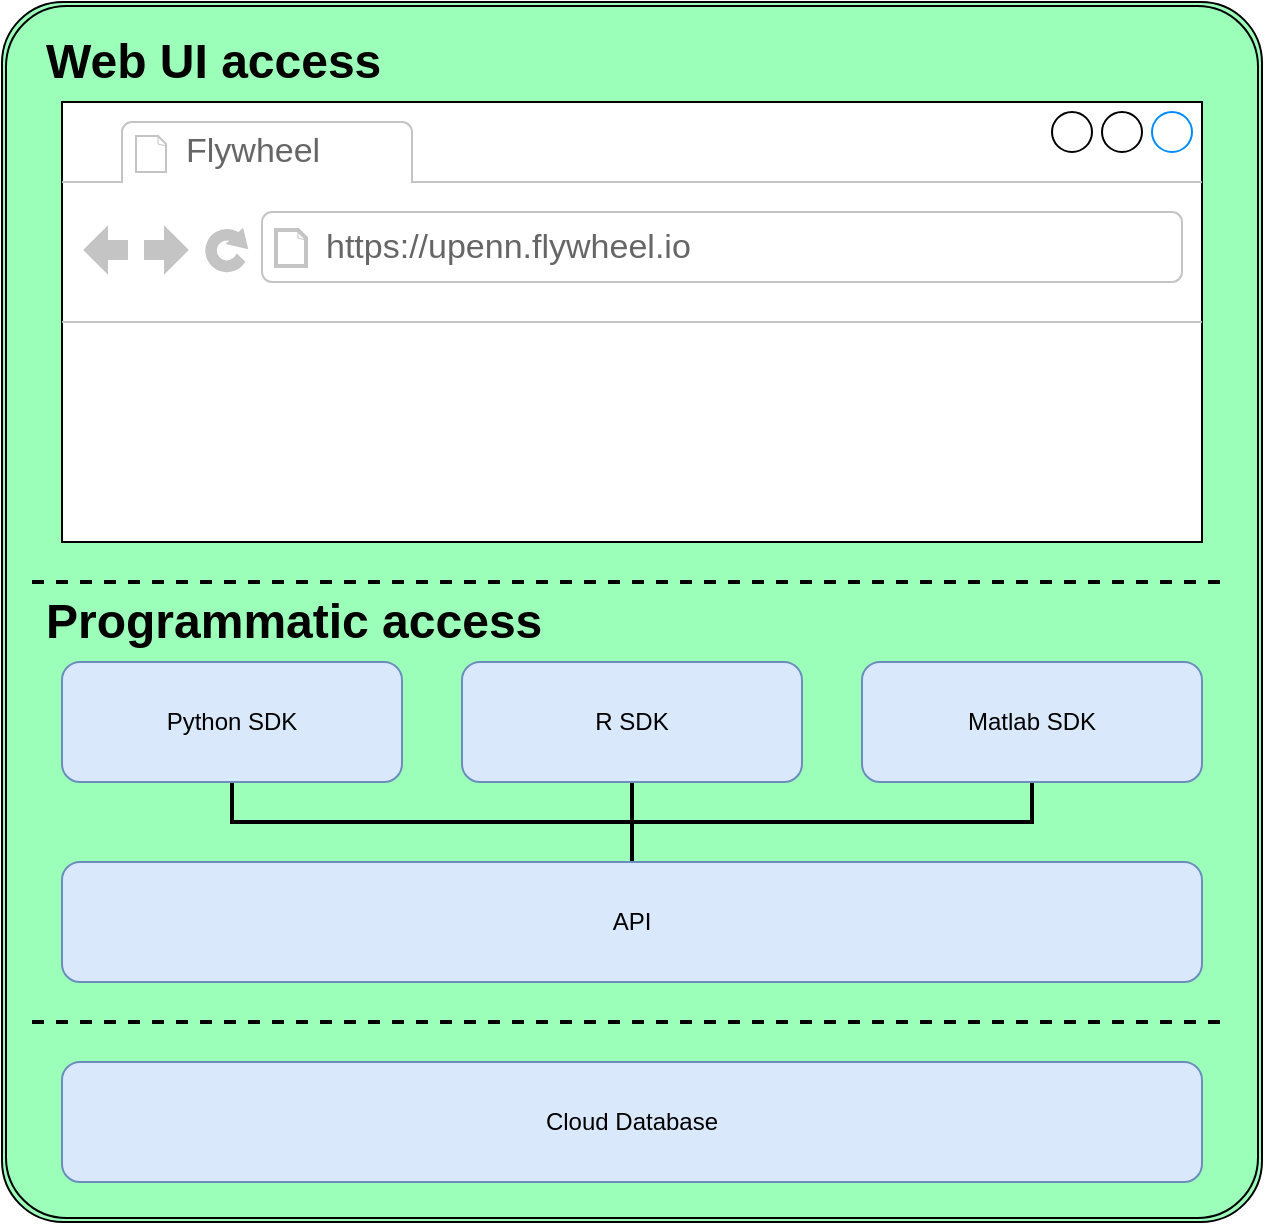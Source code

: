 <mxfile version="13.3.5" type="device"><diagram id="prtHgNgQTEPvFCAcTncT" name="Page-1"><mxGraphModel dx="1351" dy="2140" grid="1" gridSize="10" guides="1" tooltips="1" connect="1" arrows="1" fold="1" page="1" pageScale="1" pageWidth="827" pageHeight="1169" math="0" shadow="0"><root><mxCell id="0"/><mxCell id="1" parent="0"/><mxCell id="GZBjv5A8F2b8gG93jNdU-30" value="" style="shape=ext;double=1;rounded=1;whiteSpace=wrap;html=1;strokeColor=#000000;fillColor=#9CFFB9;arcSize=5;" vertex="1" parent="1"><mxGeometry x="40" y="-160" width="630" height="610" as="geometry"/></mxCell><mxCell id="GZBjv5A8F2b8gG93jNdU-14" style="edgeStyle=orthogonalEdgeStyle;rounded=0;orthogonalLoop=1;jettySize=auto;html=1;exitX=0.5;exitY=0;exitDx=0;exitDy=0;entryX=0.5;entryY=1;entryDx=0;entryDy=0;endArrow=none;endFill=0;strokeWidth=2;" edge="1" parent="1" source="GZBjv5A8F2b8gG93jNdU-1" target="GZBjv5A8F2b8gG93jNdU-3"><mxGeometry relative="1" as="geometry"><Array as="points"><mxPoint x="355" y="250"/><mxPoint x="155" y="250"/></Array></mxGeometry></mxCell><mxCell id="GZBjv5A8F2b8gG93jNdU-15" style="edgeStyle=orthogonalEdgeStyle;rounded=0;orthogonalLoop=1;jettySize=auto;html=1;entryX=0.5;entryY=1;entryDx=0;entryDy=0;endArrow=none;endFill=0;strokeWidth=2;" edge="1" parent="1" source="GZBjv5A8F2b8gG93jNdU-1" target="GZBjv5A8F2b8gG93jNdU-9"><mxGeometry relative="1" as="geometry"><Array as="points"><mxPoint x="355" y="250"/><mxPoint x="555" y="250"/></Array></mxGeometry></mxCell><mxCell id="GZBjv5A8F2b8gG93jNdU-16" style="edgeStyle=orthogonalEdgeStyle;rounded=0;orthogonalLoop=1;jettySize=auto;html=1;endArrow=none;endFill=0;strokeWidth=2;entryX=0.5;entryY=1;entryDx=0;entryDy=0;" edge="1" parent="1" source="GZBjv5A8F2b8gG93jNdU-1" target="GZBjv5A8F2b8gG93jNdU-8"><mxGeometry relative="1" as="geometry"><mxPoint x="355" y="260" as="targetPoint"/></mxGeometry></mxCell><mxCell id="GZBjv5A8F2b8gG93jNdU-1" value="API" style="rounded=1;whiteSpace=wrap;html=1;fillColor=#dae8fc;strokeColor=#6c8ebf;" vertex="1" parent="1"><mxGeometry x="70" y="270" width="570" height="60" as="geometry"/></mxCell><mxCell id="GZBjv5A8F2b8gG93jNdU-3" value="Python SDK" style="rounded=1;whiteSpace=wrap;html=1;fillColor=#dae8fc;strokeColor=#6c8ebf;" vertex="1" parent="1"><mxGeometry x="70" y="170" width="170" height="60" as="geometry"/></mxCell><mxCell id="GZBjv5A8F2b8gG93jNdU-8" value="R SDK" style="rounded=1;whiteSpace=wrap;html=1;fillColor=#dae8fc;strokeColor=#6c8ebf;" vertex="1" parent="1"><mxGeometry x="270" y="170" width="170" height="60" as="geometry"/></mxCell><mxCell id="GZBjv5A8F2b8gG93jNdU-9" value="Matlab SDK" style="rounded=1;whiteSpace=wrap;html=1;fillColor=#dae8fc;strokeColor=#6c8ebf;" vertex="1" parent="1"><mxGeometry x="470" y="170" width="170" height="60" as="geometry"/></mxCell><mxCell id="GZBjv5A8F2b8gG93jNdU-11" value="" style="endArrow=none;dashed=1;html=1;strokeWidth=2;" edge="1" parent="1"><mxGeometry width="50" height="50" relative="1" as="geometry"><mxPoint x="55" y="130" as="sourcePoint"/><mxPoint x="655" y="130" as="targetPoint"/></mxGeometry></mxCell><mxCell id="GZBjv5A8F2b8gG93jNdU-17" value="" style="strokeWidth=1;shadow=0;dashed=0;align=center;html=1;shape=mxgraph.mockup.containers.browserWindow;rSize=0;strokeColor2=#008cff;strokeColor3=#c4c4c4;mainText=,;recursiveResize=0;" vertex="1" parent="1"><mxGeometry x="70" y="-110" width="570" height="220" as="geometry"/></mxCell><mxCell id="GZBjv5A8F2b8gG93jNdU-18" value="Flywheel" style="strokeWidth=1;shadow=0;dashed=0;align=center;html=1;shape=mxgraph.mockup.containers.anchor;fontSize=17;fontColor=#666666;align=left;" vertex="1" parent="GZBjv5A8F2b8gG93jNdU-17"><mxGeometry x="60" y="12" width="110" height="26" as="geometry"/></mxCell><mxCell id="GZBjv5A8F2b8gG93jNdU-19" value="https://upenn.flywheel.io" style="strokeWidth=1;shadow=0;dashed=0;align=center;html=1;shape=mxgraph.mockup.containers.anchor;rSize=0;fontSize=17;fontColor=#666666;align=left;" vertex="1" parent="GZBjv5A8F2b8gG93jNdU-17"><mxGeometry x="130" y="60" width="250" height="26" as="geometry"/></mxCell><mxCell id="GZBjv5A8F2b8gG93jNdU-22" value="Programmatic access" style="text;strokeColor=none;fillColor=none;html=1;fontSize=24;fontStyle=1;verticalAlign=middle;align=left;" vertex="1" parent="1"><mxGeometry x="60" y="130" width="100" height="40" as="geometry"/></mxCell><mxCell id="GZBjv5A8F2b8gG93jNdU-26" value="Web UI access" style="text;strokeColor=none;fillColor=none;html=1;fontSize=24;fontStyle=1;verticalAlign=middle;align=left;" vertex="1" parent="1"><mxGeometry x="60" y="-150" width="100" height="40" as="geometry"/></mxCell><mxCell id="GZBjv5A8F2b8gG93jNdU-27" value="" style="endArrow=none;dashed=1;html=1;strokeWidth=2;" edge="1" parent="1"><mxGeometry width="50" height="50" relative="1" as="geometry"><mxPoint x="55" y="350" as="sourcePoint"/><mxPoint x="655" y="350" as="targetPoint"/></mxGeometry></mxCell><mxCell id="GZBjv5A8F2b8gG93jNdU-28" value="Cloud Database" style="rounded=1;whiteSpace=wrap;html=1;fillColor=#dae8fc;strokeColor=#6c8ebf;" vertex="1" parent="1"><mxGeometry x="70" y="370" width="570" height="60" as="geometry"/></mxCell></root></mxGraphModel></diagram></mxfile>